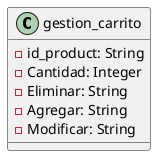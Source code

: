 @startuml gestion_carrito

class gestion_carrito {
    -id_product: String
    -Cantidad: Integer
    -Eliminar: String
    -Agregar: String
    -Modificar: String
}

@enduml